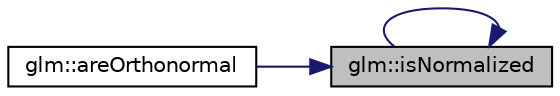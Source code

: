 digraph "glm::isNormalized"
{
 // LATEX_PDF_SIZE
  edge [fontname="Helvetica",fontsize="10",labelfontname="Helvetica",labelfontsize="10"];
  node [fontname="Helvetica",fontsize="10",shape=record];
  rankdir="RL";
  Node1 [label="glm::isNormalized",height=0.2,width=0.4,color="black", fillcolor="grey75", style="filled", fontcolor="black",tooltip=" "];
  Node1 -> Node2 [dir="back",color="midnightblue",fontsize="10",style="solid",fontname="Helvetica"];
  Node2 [label="glm::areOrthonormal",height=0.2,width=0.4,color="black", fillcolor="white", style="filled",URL="$group__gtx__vector__query.html#ga89c82bc60e5b84e4489b74c15a134caf",tooltip=" "];
  Node1 -> Node1 [dir="back",color="midnightblue",fontsize="10",style="solid",fontname="Helvetica"];
}
